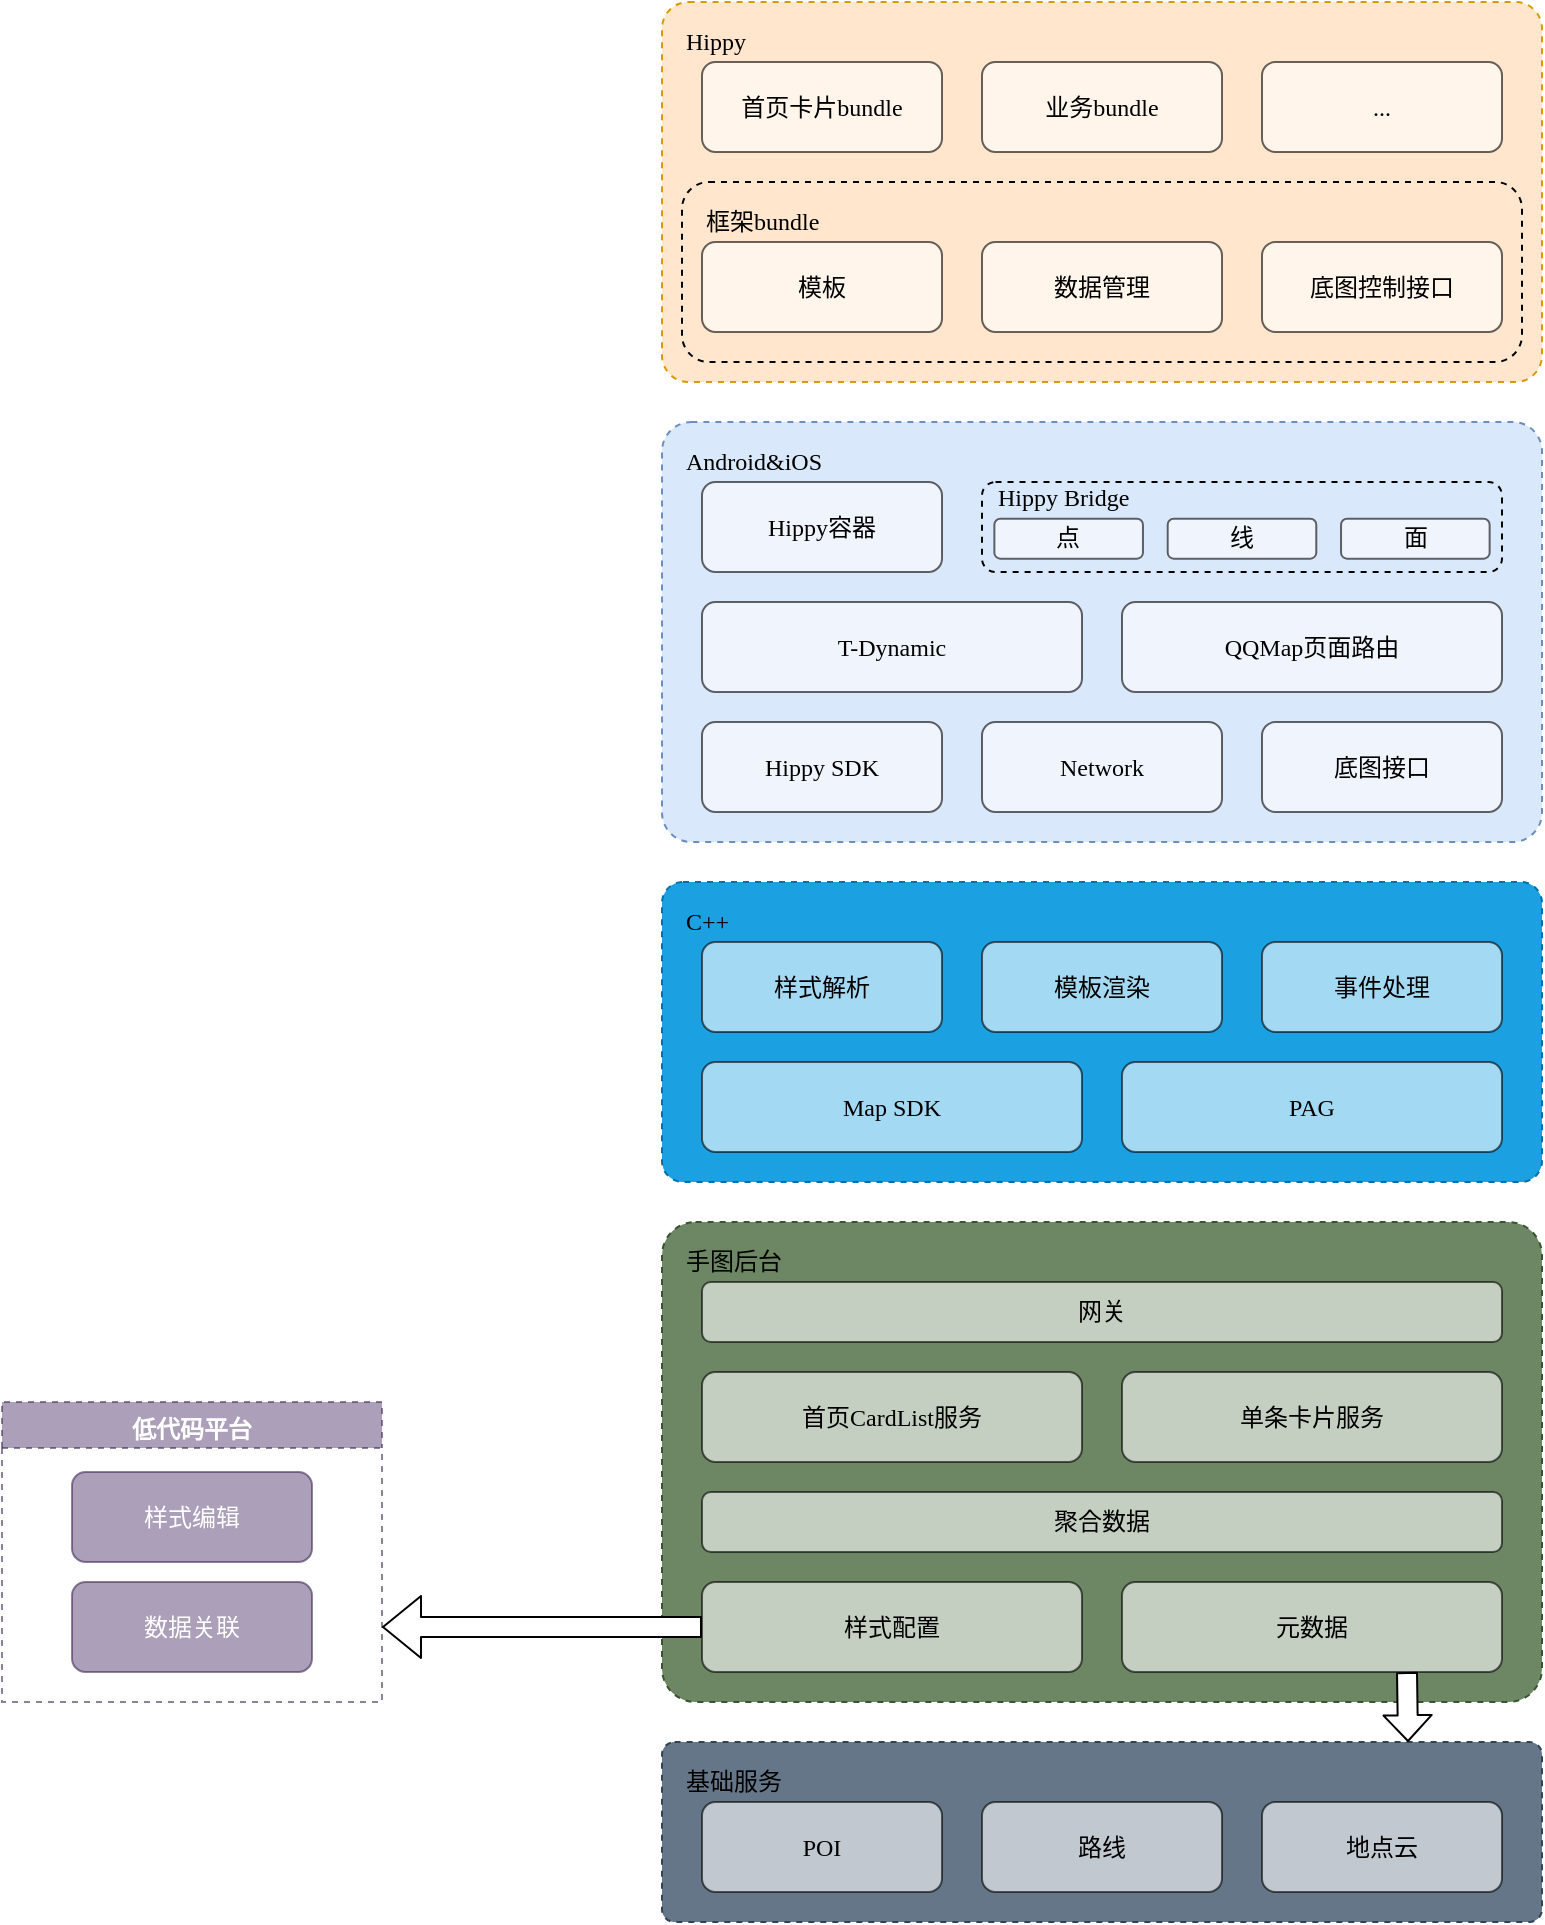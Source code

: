 <mxfile version="16.2.6" type="github" pages="2">
  <diagram id="Wmvpmsp20VQ50w3NaAK4" name="Page-1">
    <mxGraphModel dx="2640" dy="894" grid="1" gridSize="10" guides="1" tooltips="1" connect="1" arrows="1" fold="1" page="1" pageScale="1" pageWidth="827" pageHeight="1169" math="0" shadow="0">
      <root>
        <mxCell id="0" />
        <mxCell id="1" parent="0" />
        <mxCell id="14ZClflNsFuBWeHcA22H-91" value="" style="group;fontFamily=腾讯体;" parent="1" vertex="1" connectable="0">
          <mxGeometry x="90" y="110" width="440" height="190" as="geometry" />
        </mxCell>
        <mxCell id="14ZClflNsFuBWeHcA22H-9" value="" style="rounded=1;whiteSpace=wrap;html=1;fillColor=#ffe6cc;dashed=1;arcSize=7;strokeColor=#d79b00;fontFamily=腾讯体;" parent="14ZClflNsFuBWeHcA22H-91" vertex="1">
          <mxGeometry width="440" height="190" as="geometry" />
        </mxCell>
        <mxCell id="14ZClflNsFuBWeHcA22H-6" value="" style="rounded=1;whiteSpace=wrap;html=1;fillColor=none;dashed=1;fontFamily=腾讯体;" parent="14ZClflNsFuBWeHcA22H-91" vertex="1">
          <mxGeometry x="10" y="90" width="420" height="90" as="geometry" />
        </mxCell>
        <mxCell id="14ZClflNsFuBWeHcA22H-1" value="首页卡片bundle" style="rounded=1;whiteSpace=wrap;html=1;opacity=60;fontFamily=腾讯体;" parent="14ZClflNsFuBWeHcA22H-91" vertex="1">
          <mxGeometry x="20" y="30" width="120" height="45" as="geometry" />
        </mxCell>
        <mxCell id="14ZClflNsFuBWeHcA22H-2" value="业务bundle" style="rounded=1;whiteSpace=wrap;html=1;opacity=60;fontFamily=腾讯体;" parent="14ZClflNsFuBWeHcA22H-91" vertex="1">
          <mxGeometry x="160" y="30" width="120" height="45" as="geometry" />
        </mxCell>
        <mxCell id="14ZClflNsFuBWeHcA22H-3" value="模板" style="rounded=1;whiteSpace=wrap;html=1;opacity=60;fontFamily=腾讯体;" parent="14ZClflNsFuBWeHcA22H-91" vertex="1">
          <mxGeometry x="20" y="120" width="120" height="45" as="geometry" />
        </mxCell>
        <mxCell id="14ZClflNsFuBWeHcA22H-4" value="数据管理" style="rounded=1;whiteSpace=wrap;html=1;opacity=60;fontFamily=腾讯体;" parent="14ZClflNsFuBWeHcA22H-91" vertex="1">
          <mxGeometry x="160" y="120" width="120" height="45" as="geometry" />
        </mxCell>
        <mxCell id="14ZClflNsFuBWeHcA22H-5" value="底图控制接口" style="rounded=1;whiteSpace=wrap;html=1;opacity=60;fontFamily=腾讯体;" parent="14ZClflNsFuBWeHcA22H-91" vertex="1">
          <mxGeometry x="300" y="120" width="120" height="45" as="geometry" />
        </mxCell>
        <mxCell id="14ZClflNsFuBWeHcA22H-7" value="框架bundle" style="text;html=1;strokeColor=none;fillColor=none;align=left;verticalAlign=middle;whiteSpace=wrap;rounded=0;dashed=1;fontFamily=腾讯体;" parent="14ZClflNsFuBWeHcA22H-91" vertex="1">
          <mxGeometry x="20" y="100" width="80" height="20" as="geometry" />
        </mxCell>
        <mxCell id="14ZClflNsFuBWeHcA22H-8" value="..." style="rounded=1;whiteSpace=wrap;html=1;opacity=60;fontFamily=腾讯体;" parent="14ZClflNsFuBWeHcA22H-91" vertex="1">
          <mxGeometry x="300" y="30" width="120" height="45" as="geometry" />
        </mxCell>
        <mxCell id="14ZClflNsFuBWeHcA22H-45" value="Hippy" style="text;html=1;strokeColor=none;fillColor=none;align=left;verticalAlign=middle;whiteSpace=wrap;rounded=0;dashed=1;fontFamily=腾讯体;" parent="14ZClflNsFuBWeHcA22H-91" vertex="1">
          <mxGeometry x="10" y="10" width="80" height="20" as="geometry" />
        </mxCell>
        <mxCell id="14ZClflNsFuBWeHcA22H-131" value="" style="group;fontFamily=腾讯体;" parent="1" vertex="1" connectable="0">
          <mxGeometry x="90" y="980" width="440" height="90" as="geometry" />
        </mxCell>
        <mxCell id="14ZClflNsFuBWeHcA22H-129" value="" style="rounded=1;whiteSpace=wrap;html=1;fillColor=#647687;dashed=1;arcSize=7;strokeColor=#314354;fontColor=#ffffff;fontFamily=腾讯体;" parent="14ZClflNsFuBWeHcA22H-131" vertex="1">
          <mxGeometry width="440" height="90" as="geometry" />
        </mxCell>
        <mxCell id="14ZClflNsFuBWeHcA22H-36" value="POI" style="rounded=1;whiteSpace=wrap;html=1;opacity=60;fontFamily=腾讯体;" parent="14ZClflNsFuBWeHcA22H-131" vertex="1">
          <mxGeometry x="20" y="30" width="120" height="45" as="geometry" />
        </mxCell>
        <mxCell id="14ZClflNsFuBWeHcA22H-37" value="路线" style="rounded=1;whiteSpace=wrap;html=1;opacity=60;fontFamily=腾讯体;" parent="14ZClflNsFuBWeHcA22H-131" vertex="1">
          <mxGeometry x="160" y="30" width="120" height="45" as="geometry" />
        </mxCell>
        <mxCell id="14ZClflNsFuBWeHcA22H-38" value="地点云" style="rounded=1;whiteSpace=wrap;html=1;opacity=60;fontFamily=腾讯体;" parent="14ZClflNsFuBWeHcA22H-131" vertex="1">
          <mxGeometry x="300" y="30" width="120" height="45" as="geometry" />
        </mxCell>
        <mxCell id="14ZClflNsFuBWeHcA22H-130" value="基础服务" style="text;html=1;strokeColor=none;fillColor=none;align=left;verticalAlign=middle;whiteSpace=wrap;rounded=0;dashed=1;fontFamily=腾讯体;" parent="14ZClflNsFuBWeHcA22H-131" vertex="1">
          <mxGeometry x="10" y="10" width="80" height="20" as="geometry" />
        </mxCell>
        <mxCell id="14ZClflNsFuBWeHcA22H-163" value="" style="group;fontFamily=腾讯体;" parent="1" vertex="1" connectable="0">
          <mxGeometry x="90" y="320" width="440" height="210" as="geometry" />
        </mxCell>
        <mxCell id="14ZClflNsFuBWeHcA22H-89" value="" style="rounded=1;whiteSpace=wrap;html=1;fillColor=#dae8fc;dashed=1;arcSize=7;strokeColor=#6c8ebf;fontFamily=腾讯体;" parent="14ZClflNsFuBWeHcA22H-163" vertex="1">
          <mxGeometry width="440" height="210" as="geometry" />
        </mxCell>
        <mxCell id="14ZClflNsFuBWeHcA22H-10" value="Hippy容器" style="rounded=1;whiteSpace=wrap;html=1;opacity=60;fontFamily=腾讯体;" parent="14ZClflNsFuBWeHcA22H-163" vertex="1">
          <mxGeometry x="20" y="30" width="120" height="45" as="geometry" />
        </mxCell>
        <mxCell id="14ZClflNsFuBWeHcA22H-17" value="" style="group;fontFamily=腾讯体;" parent="14ZClflNsFuBWeHcA22H-163" vertex="1" connectable="0">
          <mxGeometry x="160" y="30" width="260" height="50" as="geometry" />
        </mxCell>
        <mxCell id="14ZClflNsFuBWeHcA22H-12" value="" style="rounded=1;whiteSpace=wrap;html=1;fillColor=none;dashed=1;fontFamily=腾讯体;" parent="14ZClflNsFuBWeHcA22H-17" vertex="1">
          <mxGeometry width="260" height="45" as="geometry" />
        </mxCell>
        <mxCell id="14ZClflNsFuBWeHcA22H-13" value="点" style="rounded=1;whiteSpace=wrap;html=1;opacity=60;fontFamily=腾讯体;" parent="14ZClflNsFuBWeHcA22H-17" vertex="1">
          <mxGeometry x="6.19" y="18.333" width="74.286" height="20" as="geometry" />
        </mxCell>
        <mxCell id="14ZClflNsFuBWeHcA22H-14" value="线" style="rounded=1;whiteSpace=wrap;html=1;opacity=60;fontFamily=腾讯体;" parent="14ZClflNsFuBWeHcA22H-17" vertex="1">
          <mxGeometry x="92.857" y="18.333" width="74.286" height="20" as="geometry" />
        </mxCell>
        <mxCell id="14ZClflNsFuBWeHcA22H-15" value="面" style="rounded=1;whiteSpace=wrap;html=1;opacity=60;fontFamily=腾讯体;" parent="14ZClflNsFuBWeHcA22H-17" vertex="1">
          <mxGeometry x="179.524" y="18.333" width="74.286" height="20" as="geometry" />
        </mxCell>
        <mxCell id="14ZClflNsFuBWeHcA22H-16" value="Hippy Bridge" style="text;html=1;strokeColor=none;fillColor=none;align=left;verticalAlign=middle;whiteSpace=wrap;rounded=0;dashed=1;fontFamily=腾讯体;" parent="14ZClflNsFuBWeHcA22H-17" vertex="1">
          <mxGeometry x="6.194" y="4.167" width="86.664" height="8.333" as="geometry" />
        </mxCell>
        <mxCell id="14ZClflNsFuBWeHcA22H-18" value="T-Dynamic" style="rounded=1;whiteSpace=wrap;html=1;opacity=60;fontFamily=腾讯体;" parent="14ZClflNsFuBWeHcA22H-163" vertex="1">
          <mxGeometry x="20" y="90" width="190" height="45" as="geometry" />
        </mxCell>
        <mxCell id="14ZClflNsFuBWeHcA22H-19" value="QQMap页面路由" style="rounded=1;whiteSpace=wrap;html=1;opacity=60;fontFamily=腾讯体;" parent="14ZClflNsFuBWeHcA22H-163" vertex="1">
          <mxGeometry x="230" y="90" width="190" height="45" as="geometry" />
        </mxCell>
        <mxCell id="14ZClflNsFuBWeHcA22H-20" value="Hippy SDK" style="rounded=1;whiteSpace=wrap;html=1;opacity=60;fontFamily=腾讯体;" parent="14ZClflNsFuBWeHcA22H-163" vertex="1">
          <mxGeometry x="20" y="150" width="120" height="45" as="geometry" />
        </mxCell>
        <mxCell id="14ZClflNsFuBWeHcA22H-21" value="Network" style="rounded=1;whiteSpace=wrap;html=1;opacity=60;fontFamily=腾讯体;" parent="14ZClflNsFuBWeHcA22H-163" vertex="1">
          <mxGeometry x="160" y="150" width="120" height="45" as="geometry" />
        </mxCell>
        <mxCell id="14ZClflNsFuBWeHcA22H-22" value="底图接口" style="rounded=1;whiteSpace=wrap;html=1;opacity=60;fontFamily=腾讯体;" parent="14ZClflNsFuBWeHcA22H-163" vertex="1">
          <mxGeometry x="300" y="150" width="120" height="45" as="geometry" />
        </mxCell>
        <mxCell id="14ZClflNsFuBWeHcA22H-90" value="Android&amp;amp;iOS" style="text;html=1;strokeColor=none;fillColor=none;align=left;verticalAlign=middle;whiteSpace=wrap;rounded=0;dashed=1;fontFamily=腾讯体;" parent="14ZClflNsFuBWeHcA22H-163" vertex="1">
          <mxGeometry x="10" y="10" width="80" height="20" as="geometry" />
        </mxCell>
        <mxCell id="14ZClflNsFuBWeHcA22H-164" value="" style="group;fontFamily=腾讯体;" parent="1" vertex="1" connectable="0">
          <mxGeometry x="90" y="550" width="440" height="150" as="geometry" />
        </mxCell>
        <mxCell id="14ZClflNsFuBWeHcA22H-123" value="" style="rounded=1;whiteSpace=wrap;html=1;fillColor=#1ba1e2;dashed=1;arcSize=7;strokeColor=#006EAF;fontColor=#ffffff;fontFamily=腾讯体;" parent="14ZClflNsFuBWeHcA22H-164" vertex="1">
          <mxGeometry width="440" height="150" as="geometry" />
        </mxCell>
        <mxCell id="14ZClflNsFuBWeHcA22H-39" value="样式解析" style="rounded=1;whiteSpace=wrap;html=1;opacity=60;fontFamily=腾讯体;" parent="14ZClflNsFuBWeHcA22H-164" vertex="1">
          <mxGeometry x="20" y="30" width="120" height="45" as="geometry" />
        </mxCell>
        <mxCell id="14ZClflNsFuBWeHcA22H-40" value="模板渲染" style="rounded=1;whiteSpace=wrap;html=1;opacity=60;fontFamily=腾讯体;" parent="14ZClflNsFuBWeHcA22H-164" vertex="1">
          <mxGeometry x="160" y="30" width="120" height="45" as="geometry" />
        </mxCell>
        <mxCell id="14ZClflNsFuBWeHcA22H-41" value="事件处理" style="rounded=1;whiteSpace=wrap;html=1;opacity=60;fontFamily=腾讯体;" parent="14ZClflNsFuBWeHcA22H-164" vertex="1">
          <mxGeometry x="300" y="30" width="120" height="45" as="geometry" />
        </mxCell>
        <mxCell id="14ZClflNsFuBWeHcA22H-87" value="Map SDK" style="rounded=1;whiteSpace=wrap;html=1;opacity=60;fontFamily=腾讯体;" parent="14ZClflNsFuBWeHcA22H-164" vertex="1">
          <mxGeometry x="20" y="90" width="190" height="45" as="geometry" />
        </mxCell>
        <mxCell id="14ZClflNsFuBWeHcA22H-88" value="PAG" style="rounded=1;whiteSpace=wrap;html=1;opacity=60;fontFamily=腾讯体;" parent="14ZClflNsFuBWeHcA22H-164" vertex="1">
          <mxGeometry x="230" y="90" width="190" height="45" as="geometry" />
        </mxCell>
        <mxCell id="14ZClflNsFuBWeHcA22H-124" value="C++" style="text;html=1;strokeColor=none;fillColor=none;align=left;verticalAlign=middle;whiteSpace=wrap;rounded=0;dashed=1;fontFamily=腾讯体;" parent="14ZClflNsFuBWeHcA22H-164" vertex="1">
          <mxGeometry x="10" y="10" width="80" height="20" as="geometry" />
        </mxCell>
        <mxCell id="14ZClflNsFuBWeHcA22H-165" value="" style="group;fontFamily=腾讯体;" parent="1" vertex="1" connectable="0">
          <mxGeometry x="90" y="720" width="440" height="240" as="geometry" />
        </mxCell>
        <mxCell id="14ZClflNsFuBWeHcA22H-127" value="" style="rounded=1;whiteSpace=wrap;html=1;fillColor=#6d8764;dashed=1;arcSize=7;strokeColor=#3A5431;fontColor=#ffffff;fontFamily=腾讯体;" parent="14ZClflNsFuBWeHcA22H-165" vertex="1">
          <mxGeometry width="440" height="240" as="geometry" />
        </mxCell>
        <mxCell id="14ZClflNsFuBWeHcA22H-23" value="网关" style="rounded=1;whiteSpace=wrap;html=1;opacity=60;fontFamily=腾讯体;" parent="14ZClflNsFuBWeHcA22H-165" vertex="1">
          <mxGeometry x="20" y="30" width="400" height="30" as="geometry" />
        </mxCell>
        <mxCell id="14ZClflNsFuBWeHcA22H-33" value="聚合数据" style="rounded=1;whiteSpace=wrap;html=1;opacity=60;fontFamily=腾讯体;" parent="14ZClflNsFuBWeHcA22H-165" vertex="1">
          <mxGeometry x="20" y="135" width="400" height="30" as="geometry" />
        </mxCell>
        <mxCell id="14ZClflNsFuBWeHcA22H-125" value="" style="group;fontFamily=腾讯体;" parent="14ZClflNsFuBWeHcA22H-165" vertex="1" connectable="0">
          <mxGeometry x="20" y="75" width="400" height="45" as="geometry" />
        </mxCell>
        <mxCell id="14ZClflNsFuBWeHcA22H-24" value="首页CardList服务" style="rounded=1;whiteSpace=wrap;html=1;opacity=60;fontFamily=腾讯体;" parent="14ZClflNsFuBWeHcA22H-125" vertex="1">
          <mxGeometry width="190" height="45" as="geometry" />
        </mxCell>
        <mxCell id="14ZClflNsFuBWeHcA22H-25" value="单条卡片服务" style="rounded=1;whiteSpace=wrap;html=1;opacity=60;fontFamily=腾讯体;" parent="14ZClflNsFuBWeHcA22H-125" vertex="1">
          <mxGeometry x="210" width="190" height="45" as="geometry" />
        </mxCell>
        <mxCell id="14ZClflNsFuBWeHcA22H-126" value="" style="group;fontFamily=腾讯体;" parent="14ZClflNsFuBWeHcA22H-165" vertex="1" connectable="0">
          <mxGeometry x="20" y="180" width="400" height="45" as="geometry" />
        </mxCell>
        <mxCell id="14ZClflNsFuBWeHcA22H-34" value="样式配置" style="rounded=1;whiteSpace=wrap;html=1;opacity=60;fontFamily=腾讯体;" parent="14ZClflNsFuBWeHcA22H-126" vertex="1">
          <mxGeometry width="190" height="45" as="geometry" />
        </mxCell>
        <mxCell id="14ZClflNsFuBWeHcA22H-35" value="元数据" style="rounded=1;whiteSpace=wrap;html=1;opacity=60;fontFamily=腾讯体;" parent="14ZClflNsFuBWeHcA22H-126" vertex="1">
          <mxGeometry x="210" width="190" height="45" as="geometry" />
        </mxCell>
        <mxCell id="14ZClflNsFuBWeHcA22H-128" value="手图后台" style="text;html=1;strokeColor=none;fillColor=none;align=left;verticalAlign=middle;whiteSpace=wrap;rounded=0;dashed=1;fontFamily=腾讯体;" parent="14ZClflNsFuBWeHcA22H-165" vertex="1">
          <mxGeometry x="10" y="10" width="80" height="20" as="geometry" />
        </mxCell>
        <mxCell id="14ZClflNsFuBWeHcA22H-171" value="低代码平台" style="swimlane;dashed=1;fillColor=#76608a;align=center;verticalAlign=top;opacity=60;strokeColor=#432D57;fontColor=#ffffff;fontFamily=腾讯体;" parent="1" vertex="1">
          <mxGeometry x="-240" y="810" width="190" height="150" as="geometry" />
        </mxCell>
        <mxCell id="14ZClflNsFuBWeHcA22H-173" value="样式编辑" style="rounded=1;whiteSpace=wrap;html=1;opacity=60;fillColor=#76608a;strokeColor=#432D57;fontColor=#ffffff;fontFamily=腾讯体;" parent="14ZClflNsFuBWeHcA22H-171" vertex="1">
          <mxGeometry x="35" y="35" width="120" height="45" as="geometry" />
        </mxCell>
        <mxCell id="14ZClflNsFuBWeHcA22H-174" value="数据关联" style="rounded=1;whiteSpace=wrap;html=1;opacity=60;fillColor=#76608a;strokeColor=#432D57;fontColor=#ffffff;fontFamily=腾讯体;" parent="14ZClflNsFuBWeHcA22H-171" vertex="1">
          <mxGeometry x="35" y="90" width="120" height="45" as="geometry" />
        </mxCell>
        <mxCell id="14ZClflNsFuBWeHcA22H-175" value="" style="shape=flexArrow;endArrow=classic;html=1;exitX=0;exitY=0.5;exitDx=0;exitDy=0;entryX=1;entryY=0.75;entryDx=0;entryDy=0;fillColor=#ffffff;fontFamily=腾讯体;" parent="1" source="14ZClflNsFuBWeHcA22H-34" target="14ZClflNsFuBWeHcA22H-171" edge="1">
          <mxGeometry width="50" height="50" relative="1" as="geometry">
            <mxPoint x="-150" y="680" as="sourcePoint" />
            <mxPoint x="-100" y="630" as="targetPoint" />
          </mxGeometry>
        </mxCell>
        <mxCell id="14ZClflNsFuBWeHcA22H-176" value="" style="shape=flexArrow;endArrow=classic;html=1;exitX=0.75;exitY=1;exitDx=0;exitDy=0;fillColor=#ffffff;endWidth=13.143;endSize=3.96;fontFamily=腾讯体;" parent="1" source="14ZClflNsFuBWeHcA22H-35" edge="1">
          <mxGeometry width="50" height="50" relative="1" as="geometry">
            <mxPoint x="740" y="900" as="sourcePoint" />
            <mxPoint x="463" y="980" as="targetPoint" />
          </mxGeometry>
        </mxCell>
      </root>
    </mxGraphModel>
  </diagram>
  <diagram id="GxLNFstabgZu7r8lPIoT" name="Page-2">
    <mxGraphModel dx="2590" dy="1277" grid="1" gridSize="10" guides="1" tooltips="1" connect="1" arrows="1" fold="1" page="1" pageScale="1" pageWidth="827" pageHeight="1169" math="0" shadow="0">
      <root>
        <mxCell id="_yh18WV2CWJGIBZzocJA-0" />
        <mxCell id="_yh18WV2CWJGIBZzocJA-1" parent="_yh18WV2CWJGIBZzocJA-0" />
        <mxCell id="_yh18WV2CWJGIBZzocJA-2" value="Actor" style="shape=umlActor;verticalLabelPosition=bottom;verticalAlign=top;html=1;outlineConnect=0;fontFamily=TTTGB;" vertex="1" parent="_yh18WV2CWJGIBZzocJA-1">
          <mxGeometry x="90" y="350" width="70" height="130" as="geometry" />
        </mxCell>
        <mxCell id="_yh18WV2CWJGIBZzocJA-3" value="样式编辑平台" style="swimlane;fontFamily=TTTGB;" vertex="1" parent="_yh18WV2CWJGIBZzocJA-1">
          <mxGeometry x="370" y="230" width="790" height="300" as="geometry" />
        </mxCell>
        <mxCell id="_yh18WV2CWJGIBZzocJA-4" value="" style="endArrow=none;html=1;rounded=0;fontFamily=TTTGB;" edge="1" parent="_yh18WV2CWJGIBZzocJA-3">
          <mxGeometry width="50" height="50" relative="1" as="geometry">
            <mxPoint x="136" y="300" as="sourcePoint" />
            <mxPoint x="136" as="targetPoint" />
          </mxGeometry>
        </mxCell>
        <mxCell id="_yh18WV2CWJGIBZzocJA-5" value="" style="rounded=0;whiteSpace=wrap;html=1;fontFamily=TTTGB;" vertex="1" parent="_yh18WV2CWJGIBZzocJA-3">
          <mxGeometry x="60" y="40" width="64" height="20" as="geometry" />
        </mxCell>
        <mxCell id="_yh18WV2CWJGIBZzocJA-6" value="布局" style="text;html=1;strokeColor=none;fillColor=none;align=center;verticalAlign=middle;whiteSpace=wrap;rounded=0;fontFamily=TTTGB;" vertex="1" parent="_yh18WV2CWJGIBZzocJA-3">
          <mxGeometry x="10" y="40" width="34" height="20" as="geometry" />
        </mxCell>
        <mxCell id="_yh18WV2CWJGIBZzocJA-7" value="" style="sketch=0;outlineConnect=0;fontColor=#232F3E;gradientColor=none;fillColor=#1A1A1A;strokeColor=none;dashed=0;verticalLabelPosition=bottom;verticalAlign=top;align=center;html=1;fontSize=12;fontStyle=0;aspect=fixed;pointerEvents=1;shape=mxgraph.aws4.container_registry_image;fontFamily=TTTGB;" vertex="1" parent="_yh18WV2CWJGIBZzocJA-3">
          <mxGeometry x="60" y="70" width="20" height="20" as="geometry" />
        </mxCell>
        <mxCell id="_yh18WV2CWJGIBZzocJA-9" value="图片" style="text;html=1;strokeColor=none;fillColor=none;align=center;verticalAlign=middle;whiteSpace=wrap;rounded=0;fontFamily=TTTGB;" vertex="1" parent="_yh18WV2CWJGIBZzocJA-3">
          <mxGeometry x="10" y="70" width="34" height="20" as="geometry" />
        </mxCell>
        <mxCell id="_yh18WV2CWJGIBZzocJA-11" value="文字" style="text;html=1;strokeColor=none;fillColor=none;align=center;verticalAlign=middle;whiteSpace=wrap;rounded=0;fontFamily=TTTGB;" vertex="1" parent="_yh18WV2CWJGIBZzocJA-3">
          <mxGeometry x="10" y="100" width="34" height="20" as="geometry" />
        </mxCell>
        <mxCell id="_yh18WV2CWJGIBZzocJA-12" value="Text" style="text;html=1;strokeColor=none;fillColor=none;align=left;verticalAlign=middle;whiteSpace=wrap;rounded=0;fontFamily=TTTGB;" vertex="1" parent="_yh18WV2CWJGIBZzocJA-3">
          <mxGeometry x="60" y="100" width="34" height="20" as="geometry" />
        </mxCell>
        <mxCell id="_yh18WV2CWJGIBZzocJA-13" value="..." style="text;html=1;strokeColor=none;fillColor=none;align=center;verticalAlign=middle;whiteSpace=wrap;rounded=0;fontFamily=TTTGB;" vertex="1" parent="_yh18WV2CWJGIBZzocJA-3">
          <mxGeometry x="10" y="130" width="34" height="20" as="geometry" />
        </mxCell>
        <mxCell id="_yh18WV2CWJGIBZzocJA-14" value="" style="rounded=1;whiteSpace=wrap;html=1;fontFamily=TTTGB;fillColor=none;" vertex="1" parent="_yh18WV2CWJGIBZzocJA-3">
          <mxGeometry x="180" y="60" width="220" height="100" as="geometry" />
        </mxCell>
        <mxCell id="_yh18WV2CWJGIBZzocJA-15" value="" style="sketch=0;outlineConnect=0;fontColor=#232F3E;gradientColor=none;fillColor=#1A1A1A;strokeColor=none;dashed=0;verticalLabelPosition=bottom;verticalAlign=top;align=center;html=1;fontSize=12;fontStyle=0;aspect=fixed;pointerEvents=1;shape=mxgraph.aws4.container_registry_image;fontFamily=TTTGB;" vertex="1" parent="_yh18WV2CWJGIBZzocJA-3">
          <mxGeometry x="190" y="70" width="40" height="40" as="geometry" />
        </mxCell>
        <mxCell id="_yh18WV2CWJGIBZzocJA-16" value="&lt;b&gt;&lt;font style=&quot;font-size: 18px&quot;&gt;这是一个标题&lt;/font&gt;&lt;/b&gt;" style="text;html=1;strokeColor=none;fillColor=none;align=left;verticalAlign=middle;whiteSpace=wrap;rounded=0;fontFamily=TTTGB;" vertex="1" parent="_yh18WV2CWJGIBZzocJA-3">
          <mxGeometry x="250" y="70" width="140" height="40" as="geometry" />
        </mxCell>
        <mxCell id="_yh18WV2CWJGIBZzocJA-17" value="这是一段描述..." style="text;html=1;strokeColor=none;fillColor=none;align=left;verticalAlign=middle;whiteSpace=wrap;rounded=0;fontFamily=TTTGB;fontSize=5;fontColor=#4D4D4D;" vertex="1" parent="_yh18WV2CWJGIBZzocJA-3">
          <mxGeometry x="190" y="120" width="90" height="20" as="geometry" />
        </mxCell>
        <mxCell id="_yh18WV2CWJGIBZzocJA-18" value="" style="endArrow=none;html=1;rounded=0;fontFamily=TTTGB;entryX=0.286;entryY=0;entryDx=0;entryDy=0;entryPerimeter=0;" edge="1" parent="_yh18WV2CWJGIBZzocJA-3">
          <mxGeometry width="50" height="50" relative="1" as="geometry">
            <mxPoint x="680" y="300" as="sourcePoint" />
            <mxPoint x="680.136" as="targetPoint" />
          </mxGeometry>
        </mxCell>
        <mxCell id="_yh18WV2CWJGIBZzocJA-19" value="&lt;font style=&quot;font-size: 6px&quot;&gt;height：100&lt;br&gt;&lt;br&gt;width: 30&lt;br&gt;&lt;/font&gt;" style="text;html=1;strokeColor=none;fillColor=none;align=left;verticalAlign=middle;whiteSpace=wrap;rounded=0;fontFamily=腾讯体;fontSize=5;fontColor=#4D4D4D;" vertex="1" parent="_yh18WV2CWJGIBZzocJA-3">
          <mxGeometry x="690" y="40" width="90" height="30" as="geometry" />
        </mxCell>
        <mxCell id="_yh18WV2CWJGIBZzocJA-20" value="" style="shape=document;whiteSpace=wrap;html=1;boundedLbl=1;fontFamily=腾讯体;fontSize=18;fontColor=#4D4D4D;fillColor=none;" vertex="1" parent="_yh18WV2CWJGIBZzocJA-1">
          <mxGeometry x="1300" y="270" width="240" height="310" as="geometry" />
        </mxCell>
      </root>
    </mxGraphModel>
  </diagram>
</mxfile>
